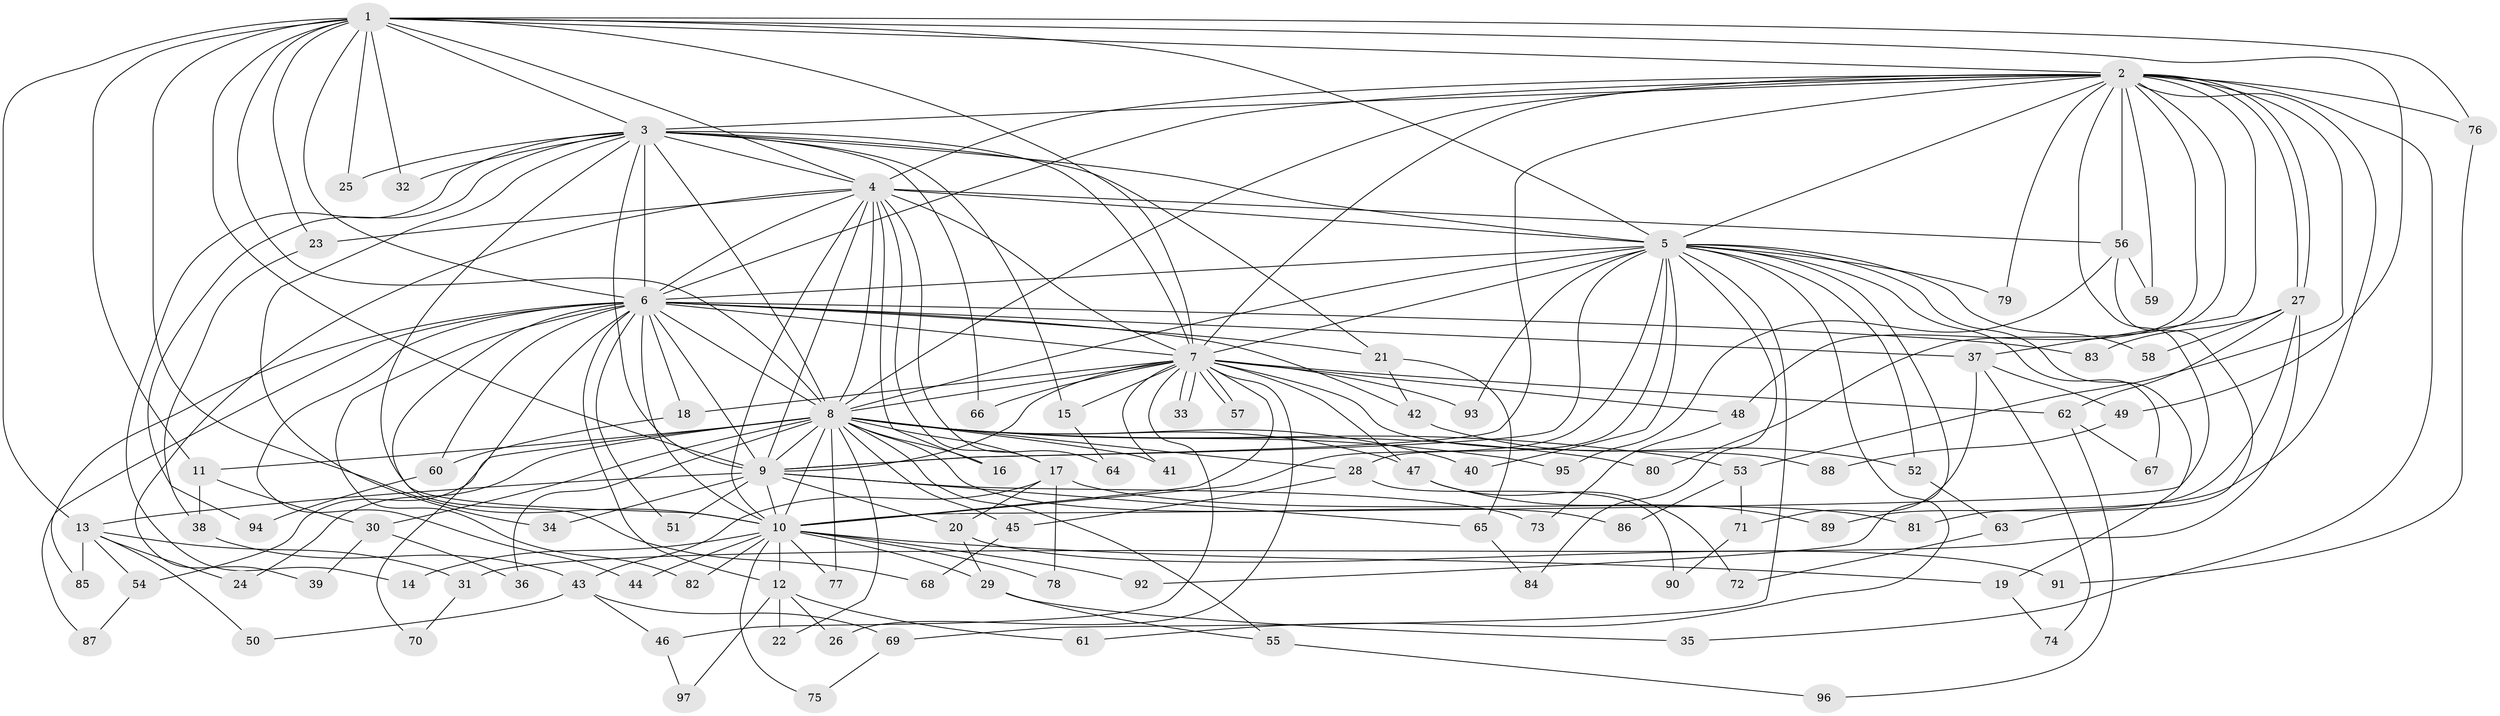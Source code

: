 // Generated by graph-tools (version 1.1) at 2025/13/03/09/25 04:13:57]
// undirected, 97 vertices, 219 edges
graph export_dot {
graph [start="1"]
  node [color=gray90,style=filled];
  1;
  2;
  3;
  4;
  5;
  6;
  7;
  8;
  9;
  10;
  11;
  12;
  13;
  14;
  15;
  16;
  17;
  18;
  19;
  20;
  21;
  22;
  23;
  24;
  25;
  26;
  27;
  28;
  29;
  30;
  31;
  32;
  33;
  34;
  35;
  36;
  37;
  38;
  39;
  40;
  41;
  42;
  43;
  44;
  45;
  46;
  47;
  48;
  49;
  50;
  51;
  52;
  53;
  54;
  55;
  56;
  57;
  58;
  59;
  60;
  61;
  62;
  63;
  64;
  65;
  66;
  67;
  68;
  69;
  70;
  71;
  72;
  73;
  74;
  75;
  76;
  77;
  78;
  79;
  80;
  81;
  82;
  83;
  84;
  85;
  86;
  87;
  88;
  89;
  90;
  91;
  92;
  93;
  94;
  95;
  96;
  97;
  1 -- 2;
  1 -- 3;
  1 -- 4;
  1 -- 5;
  1 -- 6;
  1 -- 7;
  1 -- 8;
  1 -- 9;
  1 -- 10;
  1 -- 11;
  1 -- 13;
  1 -- 23;
  1 -- 25;
  1 -- 32;
  1 -- 49;
  1 -- 76;
  2 -- 3;
  2 -- 4;
  2 -- 5;
  2 -- 6;
  2 -- 7;
  2 -- 8;
  2 -- 9;
  2 -- 10;
  2 -- 27;
  2 -- 27;
  2 -- 35;
  2 -- 37;
  2 -- 48;
  2 -- 53;
  2 -- 56;
  2 -- 59;
  2 -- 76;
  2 -- 79;
  2 -- 80;
  2 -- 81;
  3 -- 4;
  3 -- 5;
  3 -- 6;
  3 -- 7;
  3 -- 8;
  3 -- 9;
  3 -- 10;
  3 -- 14;
  3 -- 15;
  3 -- 21;
  3 -- 25;
  3 -- 32;
  3 -- 34;
  3 -- 66;
  3 -- 94;
  4 -- 5;
  4 -- 6;
  4 -- 7;
  4 -- 8;
  4 -- 9;
  4 -- 10;
  4 -- 16;
  4 -- 17;
  4 -- 23;
  4 -- 39;
  4 -- 56;
  4 -- 64;
  5 -- 6;
  5 -- 7;
  5 -- 8;
  5 -- 9;
  5 -- 10;
  5 -- 19;
  5 -- 28;
  5 -- 40;
  5 -- 52;
  5 -- 58;
  5 -- 61;
  5 -- 67;
  5 -- 69;
  5 -- 79;
  5 -- 84;
  5 -- 92;
  5 -- 93;
  6 -- 7;
  6 -- 8;
  6 -- 9;
  6 -- 10;
  6 -- 12;
  6 -- 18;
  6 -- 21;
  6 -- 37;
  6 -- 42;
  6 -- 44;
  6 -- 51;
  6 -- 60;
  6 -- 68;
  6 -- 70;
  6 -- 82;
  6 -- 83;
  6 -- 85;
  6 -- 87;
  7 -- 8;
  7 -- 9;
  7 -- 10;
  7 -- 15;
  7 -- 18;
  7 -- 26;
  7 -- 33;
  7 -- 33;
  7 -- 41;
  7 -- 46;
  7 -- 47;
  7 -- 48;
  7 -- 57;
  7 -- 57;
  7 -- 62;
  7 -- 66;
  7 -- 88;
  7 -- 93;
  8 -- 9;
  8 -- 10;
  8 -- 11;
  8 -- 16;
  8 -- 17;
  8 -- 22;
  8 -- 24;
  8 -- 28;
  8 -- 30;
  8 -- 36;
  8 -- 40;
  8 -- 41;
  8 -- 45;
  8 -- 47;
  8 -- 53;
  8 -- 54;
  8 -- 55;
  8 -- 77;
  8 -- 80;
  8 -- 86;
  8 -- 95;
  9 -- 10;
  9 -- 13;
  9 -- 20;
  9 -- 34;
  9 -- 51;
  9 -- 65;
  9 -- 73;
  10 -- 12;
  10 -- 14;
  10 -- 19;
  10 -- 29;
  10 -- 44;
  10 -- 75;
  10 -- 77;
  10 -- 78;
  10 -- 82;
  10 -- 92;
  11 -- 30;
  11 -- 38;
  12 -- 22;
  12 -- 26;
  12 -- 61;
  12 -- 97;
  13 -- 24;
  13 -- 31;
  13 -- 50;
  13 -- 54;
  13 -- 85;
  15 -- 64;
  17 -- 20;
  17 -- 43;
  17 -- 78;
  17 -- 81;
  18 -- 60;
  19 -- 74;
  20 -- 29;
  20 -- 91;
  21 -- 42;
  21 -- 65;
  23 -- 38;
  27 -- 31;
  27 -- 58;
  27 -- 62;
  27 -- 83;
  27 -- 89;
  28 -- 45;
  28 -- 90;
  29 -- 35;
  29 -- 55;
  30 -- 36;
  30 -- 39;
  31 -- 70;
  37 -- 49;
  37 -- 71;
  37 -- 74;
  38 -- 43;
  42 -- 52;
  43 -- 46;
  43 -- 50;
  43 -- 69;
  45 -- 68;
  46 -- 97;
  47 -- 72;
  47 -- 89;
  48 -- 73;
  49 -- 88;
  52 -- 63;
  53 -- 71;
  53 -- 86;
  54 -- 87;
  55 -- 96;
  56 -- 59;
  56 -- 63;
  56 -- 95;
  60 -- 94;
  62 -- 67;
  62 -- 96;
  63 -- 72;
  65 -- 84;
  69 -- 75;
  71 -- 90;
  76 -- 91;
}
